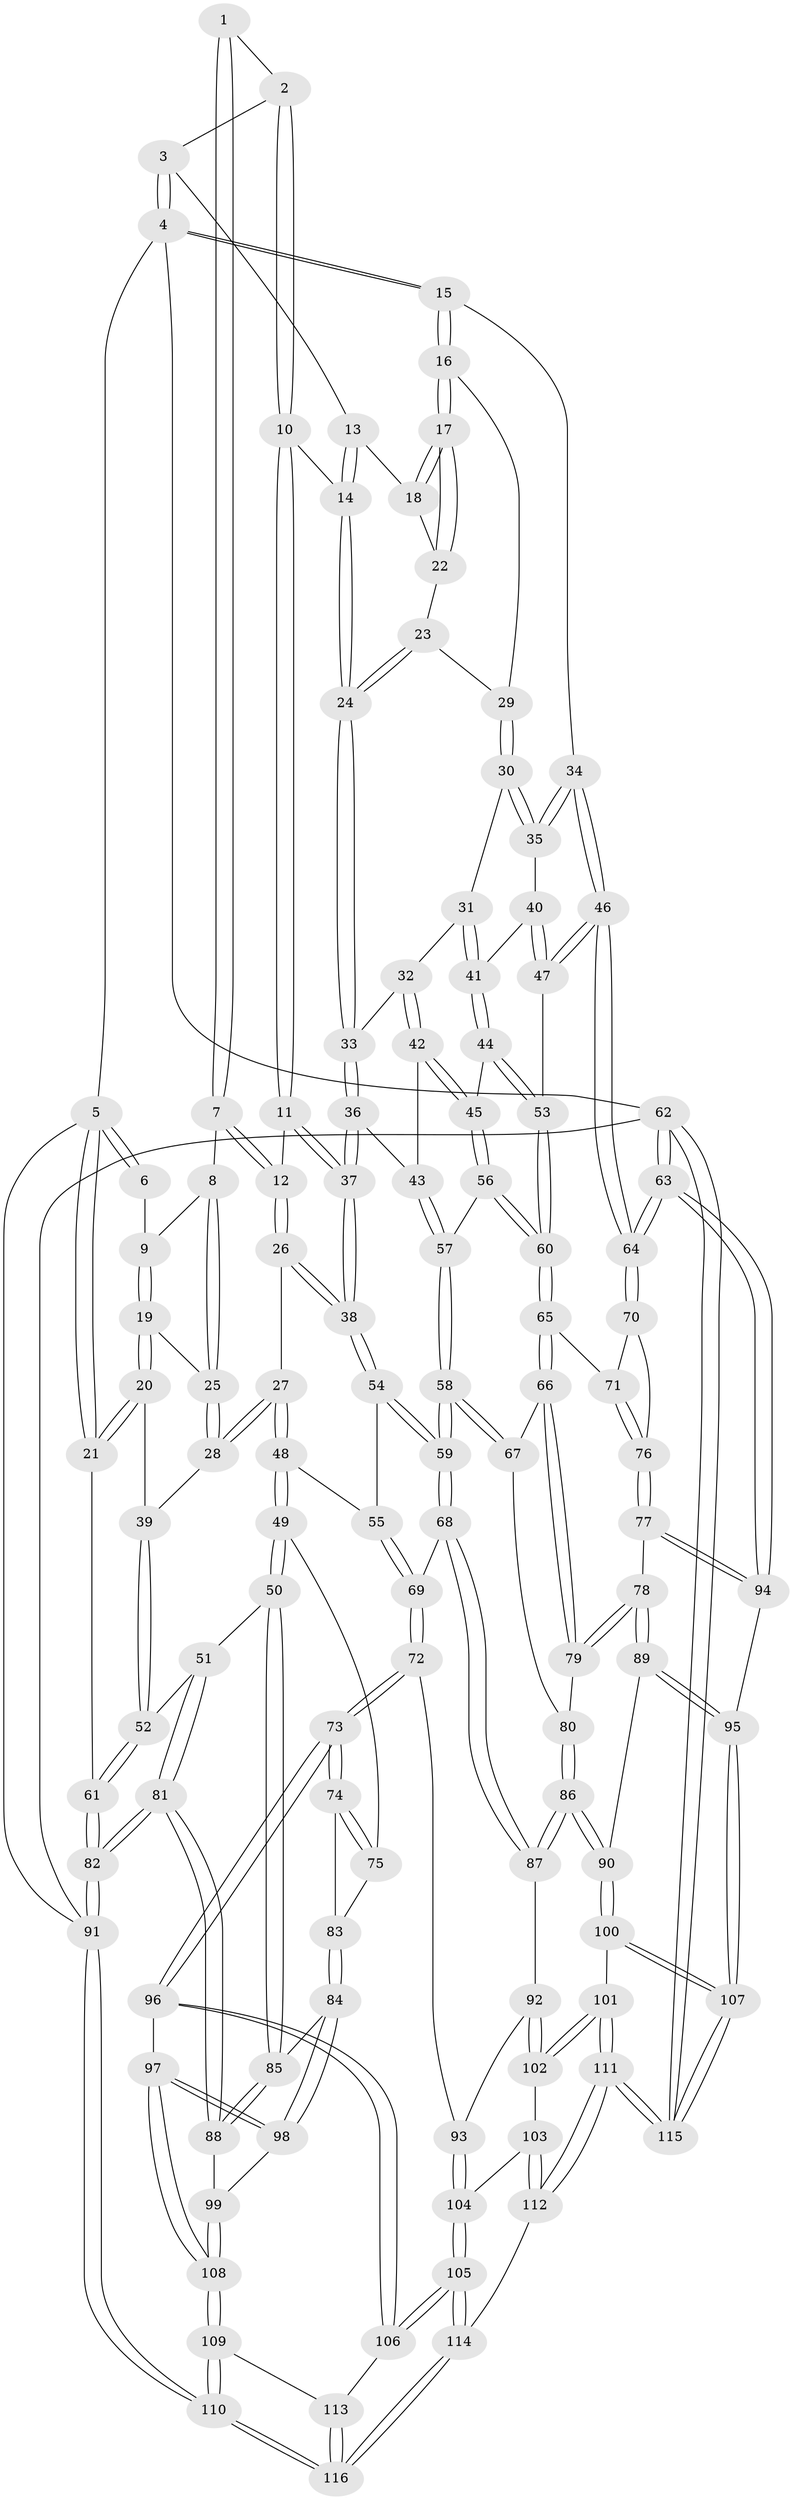 // Generated by graph-tools (version 1.1) at 2025/38/03/09/25 02:38:32]
// undirected, 116 vertices, 287 edges
graph export_dot {
graph [start="1"]
  node [color=gray90,style=filled];
  1 [pos="+0.276250052122395+0"];
  2 [pos="+0.5306248199094454+0"];
  3 [pos="+0.7891449714120984+0"];
  4 [pos="+1+0"];
  5 [pos="+0+0"];
  6 [pos="+0.14158097428018004+0"];
  7 [pos="+0.3259530484140742+0.07662183343344005"];
  8 [pos="+0.21710597244419594+0.09121524467864779"];
  9 [pos="+0.15696681496805653+0"];
  10 [pos="+0.5251952224240214+0.08506073438139757"];
  11 [pos="+0.5129910037006012+0.0976949751592493"];
  12 [pos="+0.4023494582639443+0.12724001763394077"];
  13 [pos="+0.7738343228192024+0"];
  14 [pos="+0.6438394317497678+0.12223091173296095"];
  15 [pos="+1+0"];
  16 [pos="+0.9845813492078954+0.07904353502642598"];
  17 [pos="+0.9547399922537531+0.07306161095566523"];
  18 [pos="+0.8001576442500068+0.03685577575070577"];
  19 [pos="+0.05758372818526159+0.10793745678679181"];
  20 [pos="+0+0.17480012762743766"];
  21 [pos="+0+0.1747696117235061"];
  22 [pos="+0.7940709131668117+0.08261512943785213"];
  23 [pos="+0.7885525778388137+0.11037083221268791"];
  24 [pos="+0.7118591080978077+0.17521792581789614"];
  25 [pos="+0.18374328785732025+0.17040240410504007"];
  26 [pos="+0.31842919009991427+0.26158777845527365"];
  27 [pos="+0.2480089121607837+0.29487468334859246"];
  28 [pos="+0.19954138904375604+0.26206302404876397"];
  29 [pos="+0.8754366337850124+0.13159385977049376"];
  30 [pos="+0.8565510746094994+0.19201477840624218"];
  31 [pos="+0.7700471851817059+0.22584766729366895"];
  32 [pos="+0.7389909902213314+0.21083387953132343"];
  33 [pos="+0.7151241013689859+0.1851358613777252"];
  34 [pos="+1+0.0825311368147533"];
  35 [pos="+0.9236807525240996+0.24654760380490753"];
  36 [pos="+0.5776143483728347+0.3472189799505664"];
  37 [pos="+0.5322678296980246+0.34719866287523937"];
  38 [pos="+0.5179879013732599+0.3587453457888877"];
  39 [pos="+0.1492633155968056+0.2713344477803248"];
  40 [pos="+0.8691634140279508+0.3084557178676686"];
  41 [pos="+0.8476562778084573+0.32444327968567077"];
  42 [pos="+0.7174401686288533+0.317850841942402"];
  43 [pos="+0.6314181278426674+0.3714869048885679"];
  44 [pos="+0.8437472303575126+0.34711152124431044"];
  45 [pos="+0.8172583048781104+0.39359254094415996"];
  46 [pos="+1+0.3713277590350971"];
  47 [pos="+1+0.38501627936549127"];
  48 [pos="+0.25744003502924223+0.4740885742744822"];
  49 [pos="+0.22724988032547247+0.505609806001506"];
  50 [pos="+0.12673405517412967+0.5386733486636045"];
  51 [pos="+0.08500053785751512+0.5251891989059175"];
  52 [pos="+0+0.4835874347702412"];
  53 [pos="+1+0.41121918505611904"];
  54 [pos="+0.4784107207619783+0.45322298546519796"];
  55 [pos="+0.39800328554167497+0.4868139638033281"];
  56 [pos="+0.8042414042583905+0.44875403966183786"];
  57 [pos="+0.7056679982977071+0.451930797678735"];
  58 [pos="+0.6143457503100703+0.5783632516204351"];
  59 [pos="+0.5979771083541362+0.5845673556207829"];
  60 [pos="+0.8511810903612896+0.5122049925564627"];
  61 [pos="+0+0.45664916920505766"];
  62 [pos="+1+1"];
  63 [pos="+1+0.7998261978550897"];
  64 [pos="+1+0.5305346181944717"];
  65 [pos="+0.8527011798881858+0.5287059862967407"];
  66 [pos="+0.8440389008068081+0.5419013772042727"];
  67 [pos="+0.6728800762363573+0.5964376653320311"];
  68 [pos="+0.5945797046155269+0.5932487680647669"];
  69 [pos="+0.42791526157050996+0.6637793452555767"];
  70 [pos="+0.9906146196686829+0.5755532536790693"];
  71 [pos="+0.8856951786077316+0.5523251861799374"];
  72 [pos="+0.39029458840073133+0.7356988445830677"];
  73 [pos="+0.38701239181704633+0.7368188214803539"];
  74 [pos="+0.34850517782778184+0.7024351599950075"];
  75 [pos="+0.2647019336534076+0.5851231969731758"];
  76 [pos="+0.9539896672223478+0.705980874865621"];
  77 [pos="+0.9542817274653328+0.7075735651032894"];
  78 [pos="+0.8154024342783383+0.6489530376052673"];
  79 [pos="+0.8134336432121347+0.640175253930368"];
  80 [pos="+0.7255673648388938+0.6446447285173854"];
  81 [pos="+0+0.7827676304799814"];
  82 [pos="+0+0.8373225287973771"];
  83 [pos="+0.2269427337185852+0.7025247945344207"];
  84 [pos="+0.17303154137058738+0.7353981854020707"];
  85 [pos="+0.12349525923175265+0.7220938790428459"];
  86 [pos="+0.7033900599850128+0.7696136071296105"];
  87 [pos="+0.6086436346901075+0.7401620967054484"];
  88 [pos="+0.07562899928964505+0.7707746937436423"];
  89 [pos="+0.7955696313378696+0.7683432429829111"];
  90 [pos="+0.7180192694938793+0.779973803294996"];
  91 [pos="+0+1"];
  92 [pos="+0.6043421700111631+0.7434080507976764"];
  93 [pos="+0.46956559304973544+0.7677940776481293"];
  94 [pos="+1+0.7993415935216057"];
  95 [pos="+0.9255107351022999+0.8369230145924074"];
  96 [pos="+0.32040597843122925+0.8329016157172977"];
  97 [pos="+0.2998388956798749+0.8336996672367301"];
  98 [pos="+0.2928122695905395+0.8302218469315521"];
  99 [pos="+0.11321733643085352+0.8437251623533458"];
  100 [pos="+0.7097216220479766+0.83584340907317"];
  101 [pos="+0.6366454635524025+0.9121369615915741"];
  102 [pos="+0.5793927544364994+0.8882440392830859"];
  103 [pos="+0.5725793550063949+0.8906142026750704"];
  104 [pos="+0.5102086233052058+0.8940454143165764"];
  105 [pos="+0.42045256731151875+0.9884095644172928"];
  106 [pos="+0.3439567559765425+0.8826115677975382"];
  107 [pos="+0.8314957490051825+1"];
  108 [pos="+0.1339118390857593+0.9848853117378545"];
  109 [pos="+0.10023662119629942+1"];
  110 [pos="+0+1"];
  111 [pos="+0.7681032109428628+1"];
  112 [pos="+0.5501627835802761+1"];
  113 [pos="+0.28403124297804233+0.9492929914798915"];
  114 [pos="+0.4342815229982012+1"];
  115 [pos="+0.7908053566116733+1"];
  116 [pos="+0.3013390569559538+1"];
  1 -- 2;
  1 -- 7;
  1 -- 7;
  2 -- 3;
  2 -- 10;
  2 -- 10;
  3 -- 4;
  3 -- 4;
  3 -- 13;
  4 -- 5;
  4 -- 15;
  4 -- 15;
  4 -- 62;
  5 -- 6;
  5 -- 6;
  5 -- 21;
  5 -- 21;
  5 -- 91;
  6 -- 9;
  7 -- 8;
  7 -- 12;
  7 -- 12;
  8 -- 9;
  8 -- 25;
  8 -- 25;
  9 -- 19;
  9 -- 19;
  10 -- 11;
  10 -- 11;
  10 -- 14;
  11 -- 12;
  11 -- 37;
  11 -- 37;
  12 -- 26;
  12 -- 26;
  13 -- 14;
  13 -- 14;
  13 -- 18;
  14 -- 24;
  14 -- 24;
  15 -- 16;
  15 -- 16;
  15 -- 34;
  16 -- 17;
  16 -- 17;
  16 -- 29;
  17 -- 18;
  17 -- 18;
  17 -- 22;
  17 -- 22;
  18 -- 22;
  19 -- 20;
  19 -- 20;
  19 -- 25;
  20 -- 21;
  20 -- 21;
  20 -- 39;
  21 -- 61;
  22 -- 23;
  23 -- 24;
  23 -- 24;
  23 -- 29;
  24 -- 33;
  24 -- 33;
  25 -- 28;
  25 -- 28;
  26 -- 27;
  26 -- 38;
  26 -- 38;
  27 -- 28;
  27 -- 28;
  27 -- 48;
  27 -- 48;
  28 -- 39;
  29 -- 30;
  29 -- 30;
  30 -- 31;
  30 -- 35;
  30 -- 35;
  31 -- 32;
  31 -- 41;
  31 -- 41;
  32 -- 33;
  32 -- 42;
  32 -- 42;
  33 -- 36;
  33 -- 36;
  34 -- 35;
  34 -- 35;
  34 -- 46;
  34 -- 46;
  35 -- 40;
  36 -- 37;
  36 -- 37;
  36 -- 43;
  37 -- 38;
  37 -- 38;
  38 -- 54;
  38 -- 54;
  39 -- 52;
  39 -- 52;
  40 -- 41;
  40 -- 47;
  40 -- 47;
  41 -- 44;
  41 -- 44;
  42 -- 43;
  42 -- 45;
  42 -- 45;
  43 -- 57;
  43 -- 57;
  44 -- 45;
  44 -- 53;
  44 -- 53;
  45 -- 56;
  45 -- 56;
  46 -- 47;
  46 -- 47;
  46 -- 64;
  46 -- 64;
  47 -- 53;
  48 -- 49;
  48 -- 49;
  48 -- 55;
  49 -- 50;
  49 -- 50;
  49 -- 75;
  50 -- 51;
  50 -- 85;
  50 -- 85;
  51 -- 52;
  51 -- 81;
  51 -- 81;
  52 -- 61;
  52 -- 61;
  53 -- 60;
  53 -- 60;
  54 -- 55;
  54 -- 59;
  54 -- 59;
  55 -- 69;
  55 -- 69;
  56 -- 57;
  56 -- 60;
  56 -- 60;
  57 -- 58;
  57 -- 58;
  58 -- 59;
  58 -- 59;
  58 -- 67;
  58 -- 67;
  59 -- 68;
  59 -- 68;
  60 -- 65;
  60 -- 65;
  61 -- 82;
  61 -- 82;
  62 -- 63;
  62 -- 63;
  62 -- 115;
  62 -- 115;
  62 -- 91;
  63 -- 64;
  63 -- 64;
  63 -- 94;
  63 -- 94;
  64 -- 70;
  64 -- 70;
  65 -- 66;
  65 -- 66;
  65 -- 71;
  66 -- 67;
  66 -- 79;
  66 -- 79;
  67 -- 80;
  68 -- 69;
  68 -- 87;
  68 -- 87;
  69 -- 72;
  69 -- 72;
  70 -- 71;
  70 -- 76;
  71 -- 76;
  71 -- 76;
  72 -- 73;
  72 -- 73;
  72 -- 93;
  73 -- 74;
  73 -- 74;
  73 -- 96;
  73 -- 96;
  74 -- 75;
  74 -- 75;
  74 -- 83;
  75 -- 83;
  76 -- 77;
  76 -- 77;
  77 -- 78;
  77 -- 94;
  77 -- 94;
  78 -- 79;
  78 -- 79;
  78 -- 89;
  78 -- 89;
  79 -- 80;
  80 -- 86;
  80 -- 86;
  81 -- 82;
  81 -- 82;
  81 -- 88;
  81 -- 88;
  82 -- 91;
  82 -- 91;
  83 -- 84;
  83 -- 84;
  84 -- 85;
  84 -- 98;
  84 -- 98;
  85 -- 88;
  85 -- 88;
  86 -- 87;
  86 -- 87;
  86 -- 90;
  86 -- 90;
  87 -- 92;
  88 -- 99;
  89 -- 90;
  89 -- 95;
  89 -- 95;
  90 -- 100;
  90 -- 100;
  91 -- 110;
  91 -- 110;
  92 -- 93;
  92 -- 102;
  92 -- 102;
  93 -- 104;
  93 -- 104;
  94 -- 95;
  95 -- 107;
  95 -- 107;
  96 -- 97;
  96 -- 106;
  96 -- 106;
  97 -- 98;
  97 -- 98;
  97 -- 108;
  97 -- 108;
  98 -- 99;
  99 -- 108;
  99 -- 108;
  100 -- 101;
  100 -- 107;
  100 -- 107;
  101 -- 102;
  101 -- 102;
  101 -- 111;
  101 -- 111;
  102 -- 103;
  103 -- 104;
  103 -- 112;
  103 -- 112;
  104 -- 105;
  104 -- 105;
  105 -- 106;
  105 -- 106;
  105 -- 114;
  105 -- 114;
  106 -- 113;
  107 -- 115;
  107 -- 115;
  108 -- 109;
  108 -- 109;
  109 -- 110;
  109 -- 110;
  109 -- 113;
  110 -- 116;
  110 -- 116;
  111 -- 112;
  111 -- 112;
  111 -- 115;
  111 -- 115;
  112 -- 114;
  113 -- 116;
  113 -- 116;
  114 -- 116;
  114 -- 116;
}
